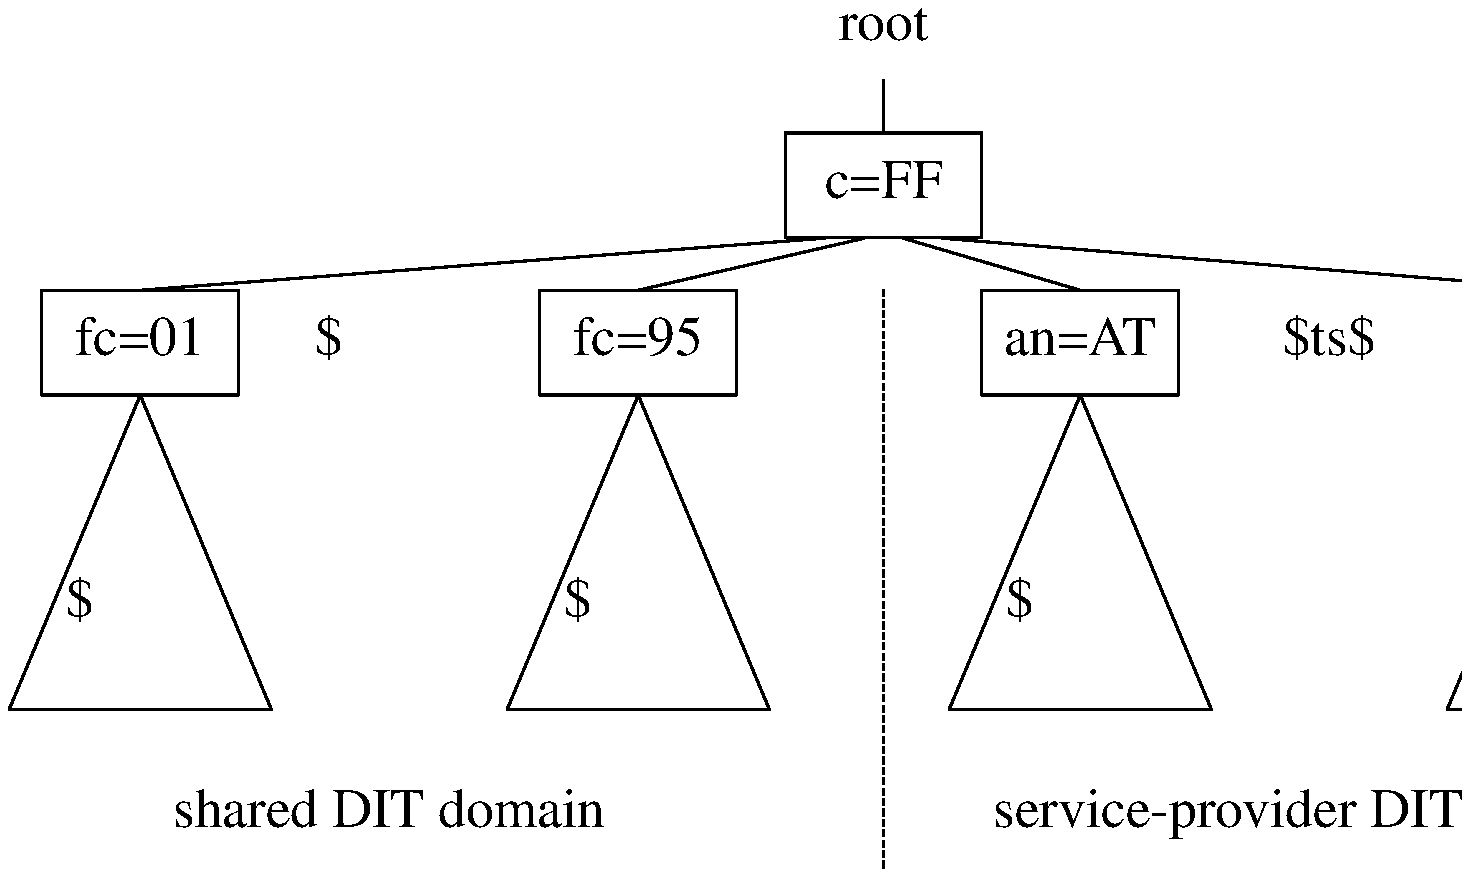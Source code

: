 .PS 8.5i
.ps 20
## figure  D-34
circlerad=	2*circlerad
boxwid	=	5*boxwid/2
boxht	=	2*boxht
##
C1:	circle "root" invis
B1:	box "c=FF" with .n at (C1.s.x, C1.s.y-lineht)
	line from B1.n to C1.s
##
B2:	box "fc=95" with .ne at (B1.sw.x-boxwid/4, B1.sw.y-lineht)
	line from B2.n to (B1.s.x-1*boxwid/10, B1.s.y)
B3:	box invis "$\cdots$" with .e at (B2.w.x-linewid, B2.e.y)
B4:	box "fc=01" with .e at (B3.w.x-linewid, B3.e.y)
	line from B4.n to (B1.s.x-3*boxwid/10, B1.s.y)
B5:	box "an=AT" with .nw at (B1.se.x, B1.se.y-lineht)
	line from B5.n to (B1.s.x+1*boxwid/10, B1.s.y)
B6:	box invis "$\ldots$" with .w at (B5.e.x+linewid, B5.w.y)
B7:	box "an=WU" with .w at (B6.e.x+linewid, B6.w.y)
	line from B7.n to (B1.s.x+3*boxwid/10, B1.s.y)
##
define subtree @
	line from $1.s \
	     to   ($1.s.x-2*boxwid/3, $1.s.y-3*boxht)
	line from ($1.s.x-2*boxwid/3, $1.s.y-3*boxht) \
	     to   ($1.s.x+2*boxwid/3, $1.s.y-3*boxht)
	line from ($1.s.x+2*boxwid/3, $1.s.y-3*boxht) \
	     to $1.s
	move to ($1.s.x, $1.s.y-boxht*2); "$\cdots$"
@
	subtree(B2)
	subtree(B4)
	subtree(B5)
	subtree(B7)
##
	line dashed from (B1.s.x, B2.n.y) \
		    to   (B1.s.x, B2.n.y-11*boxht/2)
	move to (B3.s.x, B2.n.y-5*boxht); "shared DIT domain"
	move to (B6.s.x, B2.n.y-5*boxht); "service-provider DIT domains"
##
.PE
